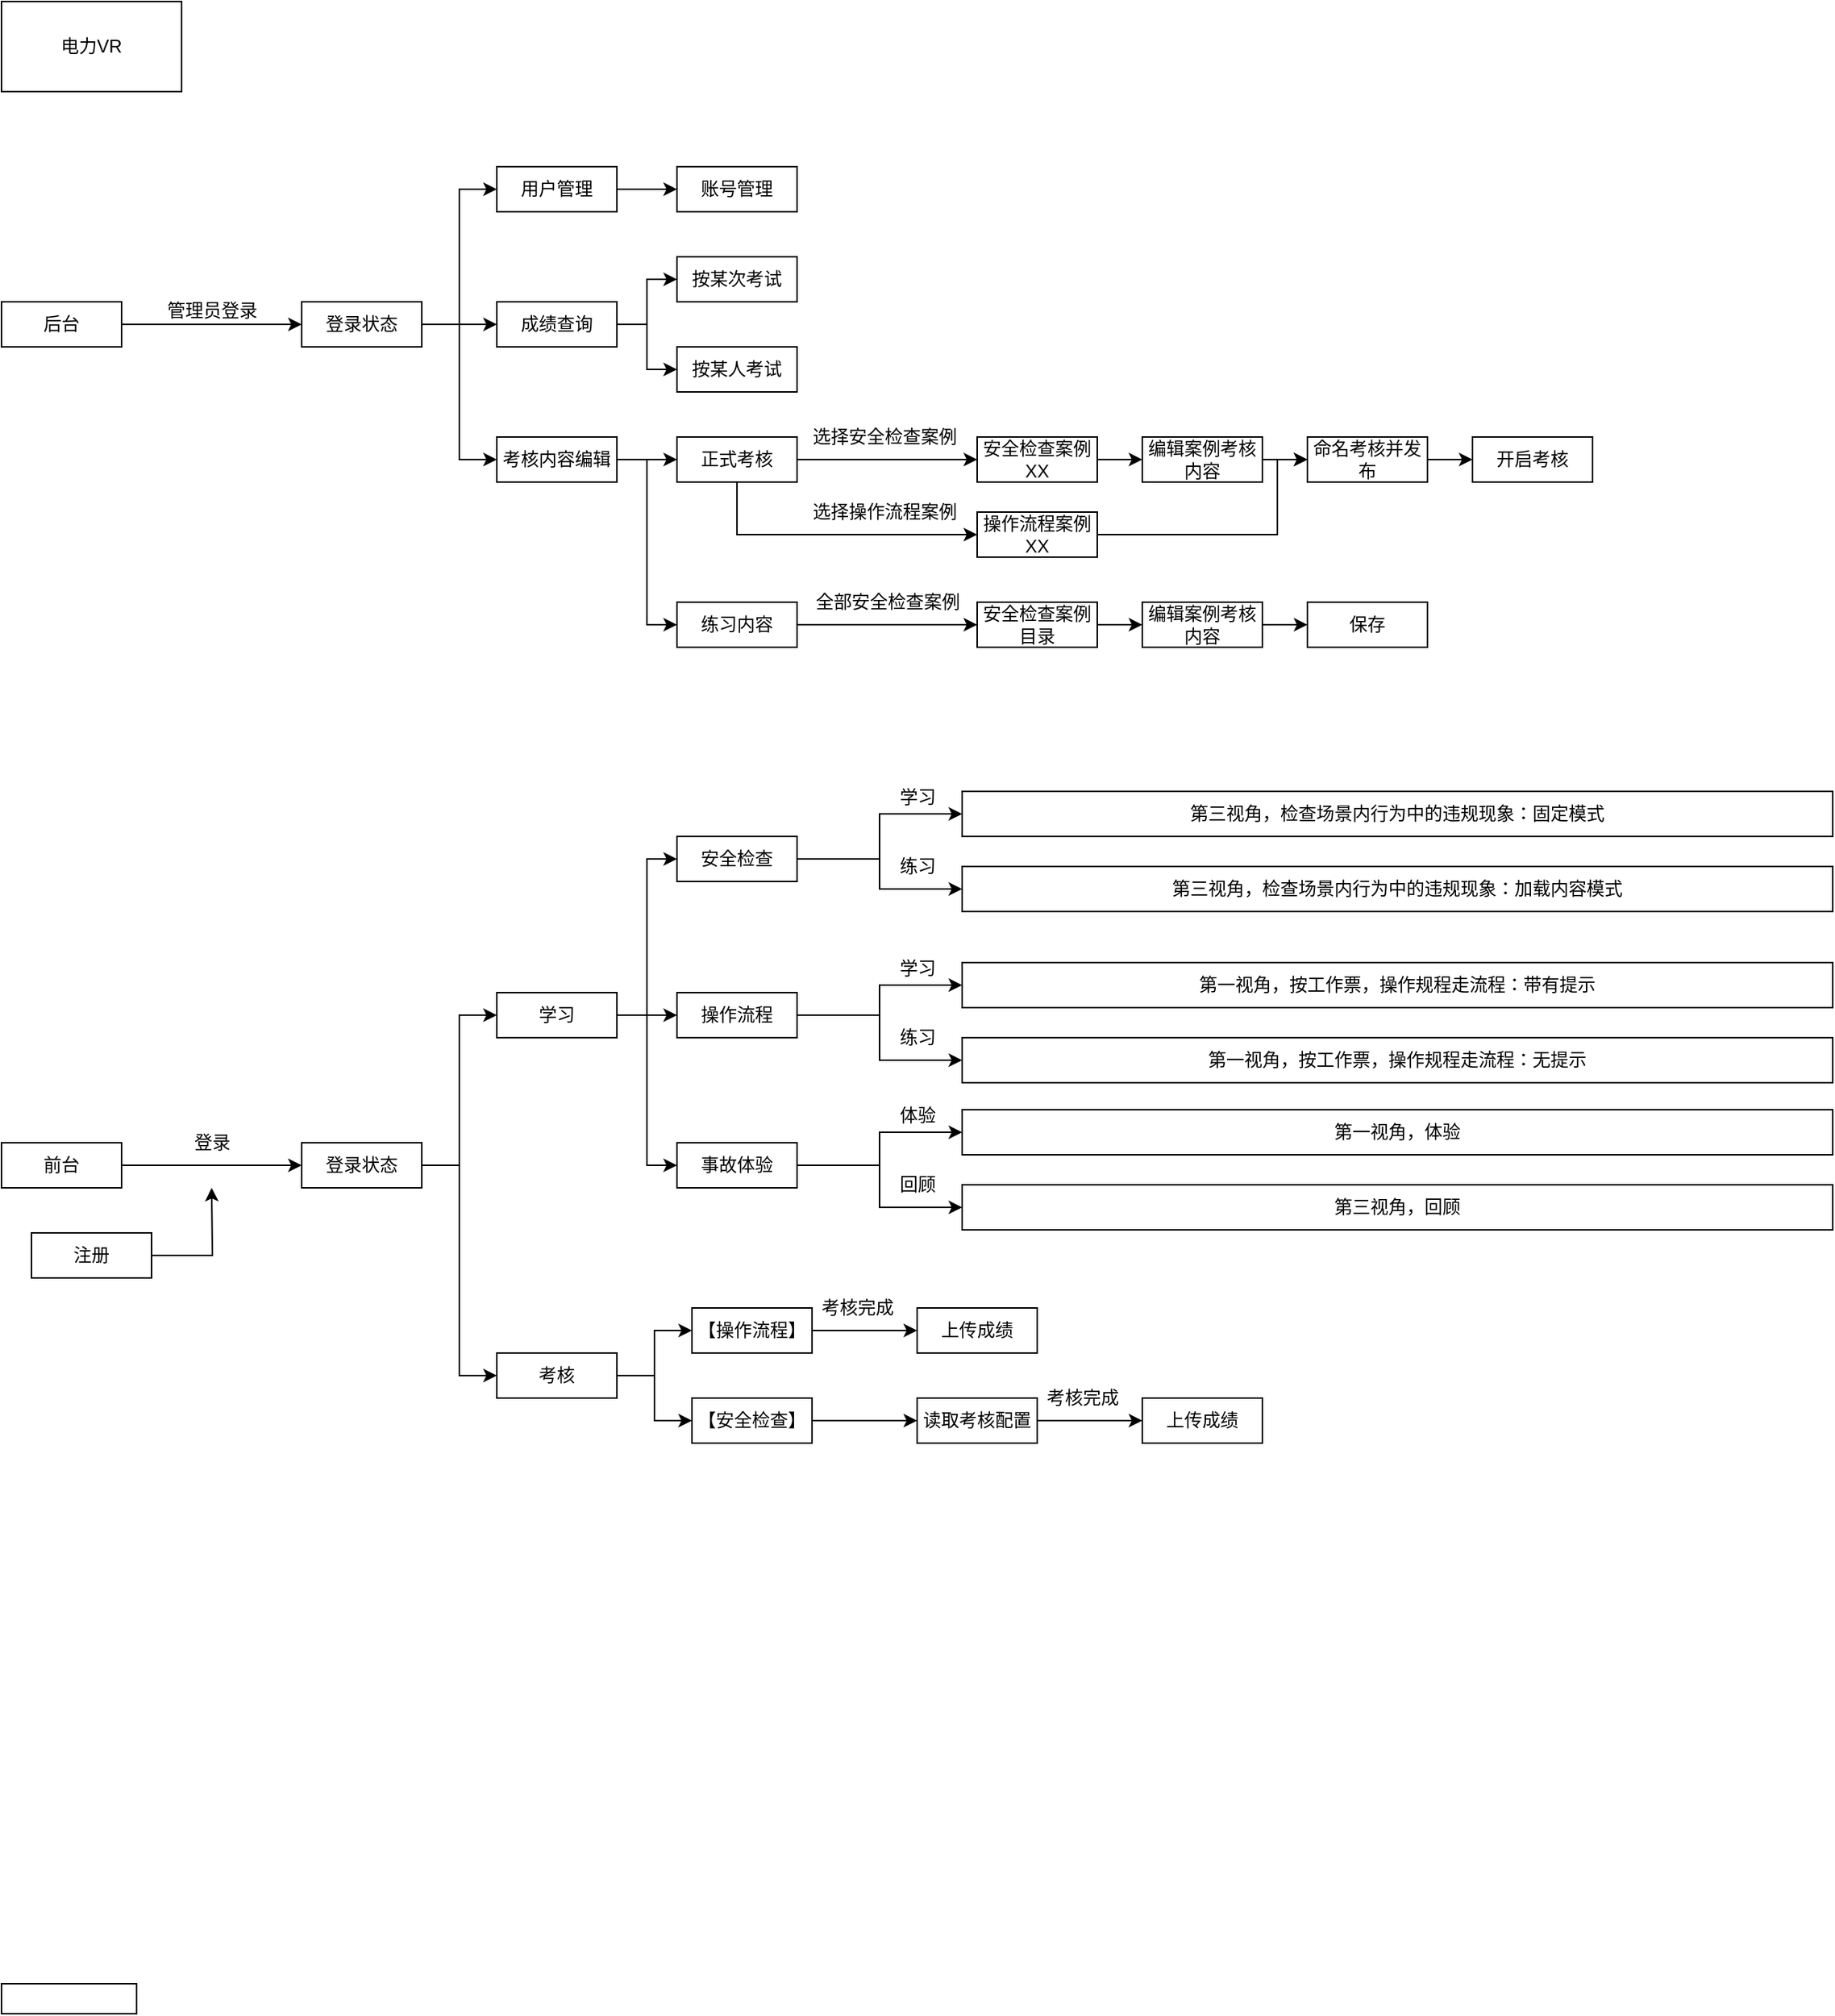 <mxfile version="13.3.0" type="github">
  <diagram id="C5RBs43oDa-KdzZeNtuy" name="Page-1">
    <mxGraphModel dx="1422" dy="762" grid="1" gridSize="10" guides="1" tooltips="1" connect="1" arrows="1" fold="1" page="1" pageScale="1" pageWidth="1500" pageHeight="1500" math="0" shadow="0">
      <root>
        <mxCell id="WIyWlLk6GJQsqaUBKTNV-0" />
        <mxCell id="WIyWlLk6GJQsqaUBKTNV-1" parent="WIyWlLk6GJQsqaUBKTNV-0" />
        <mxCell id="Rai7N2QYdQN5OBUoj8ub-0" value="电力VR" style="rounded=0;whiteSpace=wrap;html=1;" vertex="1" parent="WIyWlLk6GJQsqaUBKTNV-1">
          <mxGeometry x="40" y="50" width="120" height="60" as="geometry" />
        </mxCell>
        <mxCell id="Rai7N2QYdQN5OBUoj8ub-25" style="edgeStyle=orthogonalEdgeStyle;rounded=0;orthogonalLoop=1;jettySize=auto;html=1;exitX=1;exitY=0.5;exitDx=0;exitDy=0;entryX=0;entryY=0.5;entryDx=0;entryDy=0;" edge="1" parent="WIyWlLk6GJQsqaUBKTNV-1" source="Rai7N2QYdQN5OBUoj8ub-1" target="Rai7N2QYdQN5OBUoj8ub-24">
          <mxGeometry relative="1" as="geometry" />
        </mxCell>
        <mxCell id="Rai7N2QYdQN5OBUoj8ub-1" value="后台" style="rounded=0;whiteSpace=wrap;html=1;" vertex="1" parent="WIyWlLk6GJQsqaUBKTNV-1">
          <mxGeometry x="40" y="250" width="80" height="30" as="geometry" />
        </mxCell>
        <mxCell id="Rai7N2QYdQN5OBUoj8ub-5" style="edgeStyle=orthogonalEdgeStyle;rounded=0;orthogonalLoop=1;jettySize=auto;html=1;exitX=1;exitY=0.5;exitDx=0;exitDy=0;entryX=0;entryY=0.5;entryDx=0;entryDy=0;" edge="1" parent="WIyWlLk6GJQsqaUBKTNV-1" source="Rai7N2QYdQN5OBUoj8ub-2" target="Rai7N2QYdQN5OBUoj8ub-4">
          <mxGeometry relative="1" as="geometry" />
        </mxCell>
        <mxCell id="Rai7N2QYdQN5OBUoj8ub-2" value="前台" style="rounded=0;whiteSpace=wrap;html=1;" vertex="1" parent="WIyWlLk6GJQsqaUBKTNV-1">
          <mxGeometry x="40" y="810" width="80" height="30" as="geometry" />
        </mxCell>
        <mxCell id="Rai7N2QYdQN5OBUoj8ub-99" style="edgeStyle=orthogonalEdgeStyle;rounded=0;orthogonalLoop=1;jettySize=auto;html=1;exitX=1;exitY=0.5;exitDx=0;exitDy=0;entryX=0;entryY=0.5;entryDx=0;entryDy=0;" edge="1" parent="WIyWlLk6GJQsqaUBKTNV-1" source="Rai7N2QYdQN5OBUoj8ub-4" target="Rai7N2QYdQN5OBUoj8ub-58">
          <mxGeometry relative="1" as="geometry" />
        </mxCell>
        <mxCell id="Rai7N2QYdQN5OBUoj8ub-100" style="edgeStyle=orthogonalEdgeStyle;rounded=0;orthogonalLoop=1;jettySize=auto;html=1;exitX=1;exitY=0.5;exitDx=0;exitDy=0;entryX=0;entryY=0.5;entryDx=0;entryDy=0;" edge="1" parent="WIyWlLk6GJQsqaUBKTNV-1" source="Rai7N2QYdQN5OBUoj8ub-4" target="Rai7N2QYdQN5OBUoj8ub-8">
          <mxGeometry relative="1" as="geometry" />
        </mxCell>
        <mxCell id="Rai7N2QYdQN5OBUoj8ub-4" value="登录状态" style="rounded=0;whiteSpace=wrap;html=1;" vertex="1" parent="WIyWlLk6GJQsqaUBKTNV-1">
          <mxGeometry x="240" y="810" width="80" height="30" as="geometry" />
        </mxCell>
        <mxCell id="Rai7N2QYdQN5OBUoj8ub-6" value="登录" style="text;html=1;align=center;verticalAlign=middle;resizable=0;points=[];autosize=1;" vertex="1" parent="WIyWlLk6GJQsqaUBKTNV-1">
          <mxGeometry x="160" y="800" width="40" height="20" as="geometry" />
        </mxCell>
        <mxCell id="Rai7N2QYdQN5OBUoj8ub-13" style="edgeStyle=orthogonalEdgeStyle;rounded=0;orthogonalLoop=1;jettySize=auto;html=1;exitX=1;exitY=0.5;exitDx=0;exitDy=0;entryX=0;entryY=0.5;entryDx=0;entryDy=0;" edge="1" parent="WIyWlLk6GJQsqaUBKTNV-1" source="Rai7N2QYdQN5OBUoj8ub-8" target="Rai7N2QYdQN5OBUoj8ub-12">
          <mxGeometry relative="1" as="geometry" />
        </mxCell>
        <mxCell id="Rai7N2QYdQN5OBUoj8ub-14" style="edgeStyle=orthogonalEdgeStyle;rounded=0;orthogonalLoop=1;jettySize=auto;html=1;exitX=1;exitY=0.5;exitDx=0;exitDy=0;entryX=0;entryY=0.5;entryDx=0;entryDy=0;" edge="1" parent="WIyWlLk6GJQsqaUBKTNV-1" source="Rai7N2QYdQN5OBUoj8ub-8" target="Rai7N2QYdQN5OBUoj8ub-11">
          <mxGeometry relative="1" as="geometry" />
        </mxCell>
        <mxCell id="Rai7N2QYdQN5OBUoj8ub-8" value="考核" style="rounded=0;whiteSpace=wrap;html=1;" vertex="1" parent="WIyWlLk6GJQsqaUBKTNV-1">
          <mxGeometry x="370" y="950" width="80" height="30" as="geometry" />
        </mxCell>
        <mxCell id="Rai7N2QYdQN5OBUoj8ub-18" style="edgeStyle=orthogonalEdgeStyle;rounded=0;orthogonalLoop=1;jettySize=auto;html=1;exitX=1;exitY=0.5;exitDx=0;exitDy=0;entryX=0;entryY=0.5;entryDx=0;entryDy=0;" edge="1" parent="WIyWlLk6GJQsqaUBKTNV-1" source="Rai7N2QYdQN5OBUoj8ub-11" target="Rai7N2QYdQN5OBUoj8ub-17">
          <mxGeometry relative="1" as="geometry" />
        </mxCell>
        <mxCell id="Rai7N2QYdQN5OBUoj8ub-11" value="【安全检查】" style="rounded=0;whiteSpace=wrap;html=1;" vertex="1" parent="WIyWlLk6GJQsqaUBKTNV-1">
          <mxGeometry x="500" y="980" width="80" height="30" as="geometry" />
        </mxCell>
        <mxCell id="Rai7N2QYdQN5OBUoj8ub-16" style="edgeStyle=orthogonalEdgeStyle;rounded=0;orthogonalLoop=1;jettySize=auto;html=1;exitX=1;exitY=0.5;exitDx=0;exitDy=0;entryX=0;entryY=0.5;entryDx=0;entryDy=0;" edge="1" parent="WIyWlLk6GJQsqaUBKTNV-1" source="Rai7N2QYdQN5OBUoj8ub-12" target="Rai7N2QYdQN5OBUoj8ub-15">
          <mxGeometry relative="1" as="geometry" />
        </mxCell>
        <mxCell id="Rai7N2QYdQN5OBUoj8ub-12" value="【操作流程】" style="rounded=0;whiteSpace=wrap;html=1;" vertex="1" parent="WIyWlLk6GJQsqaUBKTNV-1">
          <mxGeometry x="500" y="920" width="80" height="30" as="geometry" />
        </mxCell>
        <mxCell id="Rai7N2QYdQN5OBUoj8ub-15" value="上传成绩" style="rounded=0;whiteSpace=wrap;html=1;" vertex="1" parent="WIyWlLk6GJQsqaUBKTNV-1">
          <mxGeometry x="650" y="920" width="80" height="30" as="geometry" />
        </mxCell>
        <mxCell id="Rai7N2QYdQN5OBUoj8ub-20" style="edgeStyle=orthogonalEdgeStyle;rounded=0;orthogonalLoop=1;jettySize=auto;html=1;exitX=1;exitY=0.5;exitDx=0;exitDy=0;entryX=0;entryY=0.5;entryDx=0;entryDy=0;" edge="1" parent="WIyWlLk6GJQsqaUBKTNV-1" source="Rai7N2QYdQN5OBUoj8ub-17" target="Rai7N2QYdQN5OBUoj8ub-19">
          <mxGeometry relative="1" as="geometry" />
        </mxCell>
        <mxCell id="Rai7N2QYdQN5OBUoj8ub-17" value="读取考核配置" style="rounded=0;whiteSpace=wrap;html=1;" vertex="1" parent="WIyWlLk6GJQsqaUBKTNV-1">
          <mxGeometry x="650" y="980" width="80" height="30" as="geometry" />
        </mxCell>
        <mxCell id="Rai7N2QYdQN5OBUoj8ub-19" value="上传成绩" style="rounded=0;whiteSpace=wrap;html=1;" vertex="1" parent="WIyWlLk6GJQsqaUBKTNV-1">
          <mxGeometry x="800" y="980" width="80" height="30" as="geometry" />
        </mxCell>
        <mxCell id="Rai7N2QYdQN5OBUoj8ub-21" value="考核完成" style="text;html=1;align=center;verticalAlign=middle;resizable=0;points=[];autosize=1;" vertex="1" parent="WIyWlLk6GJQsqaUBKTNV-1">
          <mxGeometry x="580" y="910" width="60" height="20" as="geometry" />
        </mxCell>
        <mxCell id="Rai7N2QYdQN5OBUoj8ub-22" value="考核完成" style="text;html=1;align=center;verticalAlign=middle;resizable=0;points=[];autosize=1;" vertex="1" parent="WIyWlLk6GJQsqaUBKTNV-1">
          <mxGeometry x="730" y="970" width="60" height="20" as="geometry" />
        </mxCell>
        <mxCell id="Rai7N2QYdQN5OBUoj8ub-35" style="edgeStyle=orthogonalEdgeStyle;rounded=0;orthogonalLoop=1;jettySize=auto;html=1;exitX=1;exitY=0.5;exitDx=0;exitDy=0;entryX=0;entryY=0.5;entryDx=0;entryDy=0;" edge="1" parent="WIyWlLk6GJQsqaUBKTNV-1" source="Rai7N2QYdQN5OBUoj8ub-24" target="Rai7N2QYdQN5OBUoj8ub-29">
          <mxGeometry relative="1" as="geometry" />
        </mxCell>
        <mxCell id="Rai7N2QYdQN5OBUoj8ub-36" style="edgeStyle=orthogonalEdgeStyle;rounded=0;orthogonalLoop=1;jettySize=auto;html=1;exitX=1;exitY=0.5;exitDx=0;exitDy=0;entryX=0;entryY=0.5;entryDx=0;entryDy=0;" edge="1" parent="WIyWlLk6GJQsqaUBKTNV-1" source="Rai7N2QYdQN5OBUoj8ub-24" target="Rai7N2QYdQN5OBUoj8ub-30">
          <mxGeometry relative="1" as="geometry" />
        </mxCell>
        <mxCell id="Rai7N2QYdQN5OBUoj8ub-37" style="edgeStyle=orthogonalEdgeStyle;rounded=0;orthogonalLoop=1;jettySize=auto;html=1;exitX=1;exitY=0.5;exitDx=0;exitDy=0;entryX=0;entryY=0.5;entryDx=0;entryDy=0;" edge="1" parent="WIyWlLk6GJQsqaUBKTNV-1" source="Rai7N2QYdQN5OBUoj8ub-24" target="Rai7N2QYdQN5OBUoj8ub-31">
          <mxGeometry relative="1" as="geometry" />
        </mxCell>
        <mxCell id="Rai7N2QYdQN5OBUoj8ub-24" value="登录状态" style="rounded=0;whiteSpace=wrap;html=1;" vertex="1" parent="WIyWlLk6GJQsqaUBKTNV-1">
          <mxGeometry x="240" y="250" width="80" height="30" as="geometry" />
        </mxCell>
        <mxCell id="Rai7N2QYdQN5OBUoj8ub-26" value="管理员登录" style="text;html=1;align=center;verticalAlign=middle;resizable=0;points=[];autosize=1;" vertex="1" parent="WIyWlLk6GJQsqaUBKTNV-1">
          <mxGeometry x="140" y="246" width="80" height="20" as="geometry" />
        </mxCell>
        <mxCell id="Rai7N2QYdQN5OBUoj8ub-28" style="edgeStyle=orthogonalEdgeStyle;rounded=0;orthogonalLoop=1;jettySize=auto;html=1;exitX=1;exitY=0.5;exitDx=0;exitDy=0;" edge="1" parent="WIyWlLk6GJQsqaUBKTNV-1" source="Rai7N2QYdQN5OBUoj8ub-27">
          <mxGeometry relative="1" as="geometry">
            <mxPoint x="180" y="840" as="targetPoint" />
          </mxGeometry>
        </mxCell>
        <mxCell id="Rai7N2QYdQN5OBUoj8ub-27" value="注册" style="rounded=0;whiteSpace=wrap;html=1;" vertex="1" parent="WIyWlLk6GJQsqaUBKTNV-1">
          <mxGeometry x="60" y="870" width="80" height="30" as="geometry" />
        </mxCell>
        <mxCell id="Rai7N2QYdQN5OBUoj8ub-34" style="edgeStyle=orthogonalEdgeStyle;rounded=0;orthogonalLoop=1;jettySize=auto;html=1;exitX=1;exitY=0.5;exitDx=0;exitDy=0;entryX=0;entryY=0.5;entryDx=0;entryDy=0;" edge="1" parent="WIyWlLk6GJQsqaUBKTNV-1" source="Rai7N2QYdQN5OBUoj8ub-29" target="Rai7N2QYdQN5OBUoj8ub-33">
          <mxGeometry relative="1" as="geometry" />
        </mxCell>
        <mxCell id="Rai7N2QYdQN5OBUoj8ub-29" value="用户管理" style="rounded=0;whiteSpace=wrap;html=1;" vertex="1" parent="WIyWlLk6GJQsqaUBKTNV-1">
          <mxGeometry x="370" y="160" width="80" height="30" as="geometry" />
        </mxCell>
        <mxCell id="Rai7N2QYdQN5OBUoj8ub-43" style="edgeStyle=orthogonalEdgeStyle;rounded=0;orthogonalLoop=1;jettySize=auto;html=1;exitX=1;exitY=0.5;exitDx=0;exitDy=0;entryX=0;entryY=0.5;entryDx=0;entryDy=0;" edge="1" parent="WIyWlLk6GJQsqaUBKTNV-1" source="Rai7N2QYdQN5OBUoj8ub-30" target="Rai7N2QYdQN5OBUoj8ub-42">
          <mxGeometry relative="1" as="geometry" />
        </mxCell>
        <mxCell id="Rai7N2QYdQN5OBUoj8ub-67" style="edgeStyle=orthogonalEdgeStyle;rounded=0;orthogonalLoop=1;jettySize=auto;html=1;exitX=1;exitY=0.5;exitDx=0;exitDy=0;entryX=0;entryY=0.5;entryDx=0;entryDy=0;" edge="1" parent="WIyWlLk6GJQsqaUBKTNV-1" source="Rai7N2QYdQN5OBUoj8ub-30" target="Rai7N2QYdQN5OBUoj8ub-66">
          <mxGeometry relative="1" as="geometry" />
        </mxCell>
        <mxCell id="Rai7N2QYdQN5OBUoj8ub-30" value="考核内容编辑" style="rounded=0;whiteSpace=wrap;html=1;" vertex="1" parent="WIyWlLk6GJQsqaUBKTNV-1">
          <mxGeometry x="370" y="340" width="80" height="30" as="geometry" />
        </mxCell>
        <mxCell id="Rai7N2QYdQN5OBUoj8ub-39" style="edgeStyle=orthogonalEdgeStyle;rounded=0;orthogonalLoop=1;jettySize=auto;html=1;exitX=1;exitY=0.5;exitDx=0;exitDy=0;entryX=0;entryY=0.5;entryDx=0;entryDy=0;" edge="1" parent="WIyWlLk6GJQsqaUBKTNV-1" source="Rai7N2QYdQN5OBUoj8ub-31" target="Rai7N2QYdQN5OBUoj8ub-38">
          <mxGeometry relative="1" as="geometry" />
        </mxCell>
        <mxCell id="Rai7N2QYdQN5OBUoj8ub-41" style="edgeStyle=orthogonalEdgeStyle;rounded=0;orthogonalLoop=1;jettySize=auto;html=1;exitX=1;exitY=0.5;exitDx=0;exitDy=0;entryX=0;entryY=0.5;entryDx=0;entryDy=0;" edge="1" parent="WIyWlLk6GJQsqaUBKTNV-1" source="Rai7N2QYdQN5OBUoj8ub-31" target="Rai7N2QYdQN5OBUoj8ub-40">
          <mxGeometry relative="1" as="geometry" />
        </mxCell>
        <mxCell id="Rai7N2QYdQN5OBUoj8ub-31" value="成绩查询" style="rounded=0;whiteSpace=wrap;html=1;" vertex="1" parent="WIyWlLk6GJQsqaUBKTNV-1">
          <mxGeometry x="370" y="250" width="80" height="30" as="geometry" />
        </mxCell>
        <mxCell id="Rai7N2QYdQN5OBUoj8ub-33" value="账号管理" style="rounded=0;whiteSpace=wrap;html=1;" vertex="1" parent="WIyWlLk6GJQsqaUBKTNV-1">
          <mxGeometry x="490" y="160" width="80" height="30" as="geometry" />
        </mxCell>
        <mxCell id="Rai7N2QYdQN5OBUoj8ub-38" value="按某次考试" style="rounded=0;whiteSpace=wrap;html=1;" vertex="1" parent="WIyWlLk6GJQsqaUBKTNV-1">
          <mxGeometry x="490" y="220" width="80" height="30" as="geometry" />
        </mxCell>
        <mxCell id="Rai7N2QYdQN5OBUoj8ub-40" value="按某人考试" style="rounded=0;whiteSpace=wrap;html=1;" vertex="1" parent="WIyWlLk6GJQsqaUBKTNV-1">
          <mxGeometry x="490" y="280" width="80" height="30" as="geometry" />
        </mxCell>
        <mxCell id="Rai7N2QYdQN5OBUoj8ub-47" style="edgeStyle=orthogonalEdgeStyle;rounded=0;orthogonalLoop=1;jettySize=auto;html=1;exitX=1;exitY=0.5;exitDx=0;exitDy=0;entryX=0;entryY=0.5;entryDx=0;entryDy=0;" edge="1" parent="WIyWlLk6GJQsqaUBKTNV-1" source="Rai7N2QYdQN5OBUoj8ub-42" target="Rai7N2QYdQN5OBUoj8ub-44">
          <mxGeometry relative="1" as="geometry" />
        </mxCell>
        <mxCell id="Rai7N2QYdQN5OBUoj8ub-83" style="edgeStyle=orthogonalEdgeStyle;rounded=0;orthogonalLoop=1;jettySize=auto;html=1;exitX=1;exitY=0.5;exitDx=0;exitDy=0;entryX=0;entryY=0.5;entryDx=0;entryDy=0;" edge="1" parent="WIyWlLk6GJQsqaUBKTNV-1" source="Rai7N2QYdQN5OBUoj8ub-42" target="Rai7N2QYdQN5OBUoj8ub-77">
          <mxGeometry relative="1" as="geometry">
            <Array as="points">
              <mxPoint x="530" y="355" />
              <mxPoint x="530" y="405" />
            </Array>
          </mxGeometry>
        </mxCell>
        <mxCell id="Rai7N2QYdQN5OBUoj8ub-42" value="正式考核" style="rounded=0;whiteSpace=wrap;html=1;" vertex="1" parent="WIyWlLk6GJQsqaUBKTNV-1">
          <mxGeometry x="490" y="340" width="80" height="30" as="geometry" />
        </mxCell>
        <mxCell id="Rai7N2QYdQN5OBUoj8ub-53" style="edgeStyle=orthogonalEdgeStyle;rounded=0;orthogonalLoop=1;jettySize=auto;html=1;exitX=1;exitY=0.5;exitDx=0;exitDy=0;entryX=0;entryY=0.5;entryDx=0;entryDy=0;" edge="1" parent="WIyWlLk6GJQsqaUBKTNV-1" source="Rai7N2QYdQN5OBUoj8ub-44" target="Rai7N2QYdQN5OBUoj8ub-52">
          <mxGeometry relative="1" as="geometry" />
        </mxCell>
        <mxCell id="Rai7N2QYdQN5OBUoj8ub-44" value="安全检查案例XX" style="rounded=0;whiteSpace=wrap;html=1;" vertex="1" parent="WIyWlLk6GJQsqaUBKTNV-1">
          <mxGeometry x="690" y="340" width="80" height="30" as="geometry" />
        </mxCell>
        <mxCell id="Rai7N2QYdQN5OBUoj8ub-51" value="选择安全检查案例" style="text;html=1;align=center;verticalAlign=middle;resizable=0;points=[];autosize=1;" vertex="1" parent="WIyWlLk6GJQsqaUBKTNV-1">
          <mxGeometry x="573" y="330" width="110" height="20" as="geometry" />
        </mxCell>
        <mxCell id="Rai7N2QYdQN5OBUoj8ub-55" style="edgeStyle=orthogonalEdgeStyle;rounded=0;orthogonalLoop=1;jettySize=auto;html=1;exitX=1;exitY=0.5;exitDx=0;exitDy=0;entryX=0;entryY=0.5;entryDx=0;entryDy=0;" edge="1" parent="WIyWlLk6GJQsqaUBKTNV-1" source="Rai7N2QYdQN5OBUoj8ub-52" target="Rai7N2QYdQN5OBUoj8ub-54">
          <mxGeometry relative="1" as="geometry" />
        </mxCell>
        <mxCell id="Rai7N2QYdQN5OBUoj8ub-52" value="编辑案例考核内容" style="rounded=0;whiteSpace=wrap;html=1;" vertex="1" parent="WIyWlLk6GJQsqaUBKTNV-1">
          <mxGeometry x="800" y="340" width="80" height="30" as="geometry" />
        </mxCell>
        <mxCell id="Rai7N2QYdQN5OBUoj8ub-57" style="edgeStyle=orthogonalEdgeStyle;rounded=0;orthogonalLoop=1;jettySize=auto;html=1;exitX=1;exitY=0.5;exitDx=0;exitDy=0;entryX=0;entryY=0.5;entryDx=0;entryDy=0;" edge="1" parent="WIyWlLk6GJQsqaUBKTNV-1" source="Rai7N2QYdQN5OBUoj8ub-54" target="Rai7N2QYdQN5OBUoj8ub-56">
          <mxGeometry relative="1" as="geometry" />
        </mxCell>
        <mxCell id="Rai7N2QYdQN5OBUoj8ub-54" value="命名考核并发布" style="rounded=0;whiteSpace=wrap;html=1;" vertex="1" parent="WIyWlLk6GJQsqaUBKTNV-1">
          <mxGeometry x="910" y="340" width="80" height="30" as="geometry" />
        </mxCell>
        <mxCell id="Rai7N2QYdQN5OBUoj8ub-56" value="开启考核" style="rounded=0;whiteSpace=wrap;html=1;" vertex="1" parent="WIyWlLk6GJQsqaUBKTNV-1">
          <mxGeometry x="1020" y="340" width="80" height="30" as="geometry" />
        </mxCell>
        <mxCell id="Rai7N2QYdQN5OBUoj8ub-63" style="edgeStyle=orthogonalEdgeStyle;rounded=0;orthogonalLoop=1;jettySize=auto;html=1;exitX=1;exitY=0.5;exitDx=0;exitDy=0;entryX=0;entryY=0.5;entryDx=0;entryDy=0;" edge="1" parent="WIyWlLk6GJQsqaUBKTNV-1" source="Rai7N2QYdQN5OBUoj8ub-58" target="Rai7N2QYdQN5OBUoj8ub-60">
          <mxGeometry relative="1" as="geometry" />
        </mxCell>
        <mxCell id="Rai7N2QYdQN5OBUoj8ub-64" style="edgeStyle=orthogonalEdgeStyle;rounded=0;orthogonalLoop=1;jettySize=auto;html=1;exitX=1;exitY=0.5;exitDx=0;exitDy=0;entryX=0;entryY=0.5;entryDx=0;entryDy=0;" edge="1" parent="WIyWlLk6GJQsqaUBKTNV-1" source="Rai7N2QYdQN5OBUoj8ub-58" target="Rai7N2QYdQN5OBUoj8ub-61">
          <mxGeometry relative="1" as="geometry" />
        </mxCell>
        <mxCell id="Rai7N2QYdQN5OBUoj8ub-65" style="edgeStyle=orthogonalEdgeStyle;rounded=0;orthogonalLoop=1;jettySize=auto;html=1;exitX=1;exitY=0.5;exitDx=0;exitDy=0;entryX=0;entryY=0.5;entryDx=0;entryDy=0;" edge="1" parent="WIyWlLk6GJQsqaUBKTNV-1" source="Rai7N2QYdQN5OBUoj8ub-58" target="Rai7N2QYdQN5OBUoj8ub-62">
          <mxGeometry relative="1" as="geometry" />
        </mxCell>
        <mxCell id="Rai7N2QYdQN5OBUoj8ub-58" value="学习" style="rounded=0;whiteSpace=wrap;html=1;" vertex="1" parent="WIyWlLk6GJQsqaUBKTNV-1">
          <mxGeometry x="370" y="710" width="80" height="30" as="geometry" />
        </mxCell>
        <mxCell id="Rai7N2QYdQN5OBUoj8ub-88" style="edgeStyle=orthogonalEdgeStyle;rounded=0;orthogonalLoop=1;jettySize=auto;html=1;exitX=1;exitY=0.5;exitDx=0;exitDy=0;entryX=0;entryY=0.5;entryDx=0;entryDy=0;" edge="1" parent="WIyWlLk6GJQsqaUBKTNV-1" source="Rai7N2QYdQN5OBUoj8ub-60" target="Rai7N2QYdQN5OBUoj8ub-86">
          <mxGeometry relative="1" as="geometry" />
        </mxCell>
        <mxCell id="Rai7N2QYdQN5OBUoj8ub-89" style="edgeStyle=orthogonalEdgeStyle;rounded=0;orthogonalLoop=1;jettySize=auto;html=1;exitX=1;exitY=0.5;exitDx=0;exitDy=0;entryX=0;entryY=0.5;entryDx=0;entryDy=0;" edge="1" parent="WIyWlLk6GJQsqaUBKTNV-1" source="Rai7N2QYdQN5OBUoj8ub-60" target="Rai7N2QYdQN5OBUoj8ub-87">
          <mxGeometry relative="1" as="geometry" />
        </mxCell>
        <mxCell id="Rai7N2QYdQN5OBUoj8ub-60" value="安全检查" style="rounded=0;whiteSpace=wrap;html=1;" vertex="1" parent="WIyWlLk6GJQsqaUBKTNV-1">
          <mxGeometry x="490" y="606" width="80" height="30" as="geometry" />
        </mxCell>
        <mxCell id="Rai7N2QYdQN5OBUoj8ub-97" style="edgeStyle=orthogonalEdgeStyle;rounded=0;orthogonalLoop=1;jettySize=auto;html=1;exitX=1;exitY=0.5;exitDx=0;exitDy=0;entryX=0;entryY=0.5;entryDx=0;entryDy=0;" edge="1" parent="WIyWlLk6GJQsqaUBKTNV-1" source="Rai7N2QYdQN5OBUoj8ub-61" target="Rai7N2QYdQN5OBUoj8ub-93">
          <mxGeometry relative="1" as="geometry" />
        </mxCell>
        <mxCell id="Rai7N2QYdQN5OBUoj8ub-98" style="edgeStyle=orthogonalEdgeStyle;rounded=0;orthogonalLoop=1;jettySize=auto;html=1;exitX=1;exitY=0.5;exitDx=0;exitDy=0;" edge="1" parent="WIyWlLk6GJQsqaUBKTNV-1" source="Rai7N2QYdQN5OBUoj8ub-61" target="Rai7N2QYdQN5OBUoj8ub-92">
          <mxGeometry relative="1" as="geometry" />
        </mxCell>
        <mxCell id="Rai7N2QYdQN5OBUoj8ub-61" value="操作流程" style="rounded=0;whiteSpace=wrap;html=1;" vertex="1" parent="WIyWlLk6GJQsqaUBKTNV-1">
          <mxGeometry x="490" y="710" width="80" height="30" as="geometry" />
        </mxCell>
        <mxCell id="Rai7N2QYdQN5OBUoj8ub-106" style="edgeStyle=orthogonalEdgeStyle;rounded=0;orthogonalLoop=1;jettySize=auto;html=1;exitX=1;exitY=0.5;exitDx=0;exitDy=0;entryX=0;entryY=0.5;entryDx=0;entryDy=0;" edge="1" parent="WIyWlLk6GJQsqaUBKTNV-1" source="Rai7N2QYdQN5OBUoj8ub-62" target="Rai7N2QYdQN5OBUoj8ub-102">
          <mxGeometry relative="1" as="geometry" />
        </mxCell>
        <mxCell id="Rai7N2QYdQN5OBUoj8ub-107" style="edgeStyle=orthogonalEdgeStyle;rounded=0;orthogonalLoop=1;jettySize=auto;html=1;exitX=1;exitY=0.5;exitDx=0;exitDy=0;entryX=0;entryY=0.5;entryDx=0;entryDy=0;" edge="1" parent="WIyWlLk6GJQsqaUBKTNV-1" source="Rai7N2QYdQN5OBUoj8ub-62" target="Rai7N2QYdQN5OBUoj8ub-103">
          <mxGeometry relative="1" as="geometry" />
        </mxCell>
        <mxCell id="Rai7N2QYdQN5OBUoj8ub-62" value="事故体验" style="rounded=0;whiteSpace=wrap;html=1;" vertex="1" parent="WIyWlLk6GJQsqaUBKTNV-1">
          <mxGeometry x="490" y="810" width="80" height="30" as="geometry" />
        </mxCell>
        <mxCell id="Rai7N2QYdQN5OBUoj8ub-69" style="edgeStyle=orthogonalEdgeStyle;rounded=0;orthogonalLoop=1;jettySize=auto;html=1;exitX=1;exitY=0.5;exitDx=0;exitDy=0;entryX=0;entryY=0.5;entryDx=0;entryDy=0;" edge="1" parent="WIyWlLk6GJQsqaUBKTNV-1" source="Rai7N2QYdQN5OBUoj8ub-66" target="Rai7N2QYdQN5OBUoj8ub-68">
          <mxGeometry relative="1" as="geometry" />
        </mxCell>
        <mxCell id="Rai7N2QYdQN5OBUoj8ub-66" value="练习内容" style="rounded=0;whiteSpace=wrap;html=1;" vertex="1" parent="WIyWlLk6GJQsqaUBKTNV-1">
          <mxGeometry x="490" y="450" width="80" height="30" as="geometry" />
        </mxCell>
        <mxCell id="Rai7N2QYdQN5OBUoj8ub-73" style="edgeStyle=orthogonalEdgeStyle;rounded=0;orthogonalLoop=1;jettySize=auto;html=1;exitX=1;exitY=0.5;exitDx=0;exitDy=0;entryX=0;entryY=0.5;entryDx=0;entryDy=0;" edge="1" parent="WIyWlLk6GJQsqaUBKTNV-1" source="Rai7N2QYdQN5OBUoj8ub-68" target="Rai7N2QYdQN5OBUoj8ub-72">
          <mxGeometry relative="1" as="geometry" />
        </mxCell>
        <mxCell id="Rai7N2QYdQN5OBUoj8ub-68" value="安全检查案例目录" style="rounded=0;whiteSpace=wrap;html=1;" vertex="1" parent="WIyWlLk6GJQsqaUBKTNV-1">
          <mxGeometry x="690" y="450" width="80" height="30" as="geometry" />
        </mxCell>
        <mxCell id="Rai7N2QYdQN5OBUoj8ub-71" value="全部安全检查案例" style="text;html=1;align=center;verticalAlign=middle;resizable=0;points=[];autosize=1;" vertex="1" parent="WIyWlLk6GJQsqaUBKTNV-1">
          <mxGeometry x="575" y="440" width="110" height="20" as="geometry" />
        </mxCell>
        <mxCell id="Rai7N2QYdQN5OBUoj8ub-75" style="edgeStyle=orthogonalEdgeStyle;rounded=0;orthogonalLoop=1;jettySize=auto;html=1;exitX=1;exitY=0.5;exitDx=0;exitDy=0;entryX=0;entryY=0.5;entryDx=0;entryDy=0;" edge="1" parent="WIyWlLk6GJQsqaUBKTNV-1" source="Rai7N2QYdQN5OBUoj8ub-72" target="Rai7N2QYdQN5OBUoj8ub-74">
          <mxGeometry relative="1" as="geometry" />
        </mxCell>
        <mxCell id="Rai7N2QYdQN5OBUoj8ub-72" value="编辑案例考核内容" style="rounded=0;whiteSpace=wrap;html=1;" vertex="1" parent="WIyWlLk6GJQsqaUBKTNV-1">
          <mxGeometry x="800" y="450" width="80" height="30" as="geometry" />
        </mxCell>
        <mxCell id="Rai7N2QYdQN5OBUoj8ub-74" value="保存" style="rounded=0;whiteSpace=wrap;html=1;" vertex="1" parent="WIyWlLk6GJQsqaUBKTNV-1">
          <mxGeometry x="910" y="450" width="80" height="30" as="geometry" />
        </mxCell>
        <mxCell id="Rai7N2QYdQN5OBUoj8ub-85" style="edgeStyle=orthogonalEdgeStyle;rounded=0;orthogonalLoop=1;jettySize=auto;html=1;exitX=1;exitY=0.5;exitDx=0;exitDy=0;entryX=0;entryY=0.5;entryDx=0;entryDy=0;" edge="1" parent="WIyWlLk6GJQsqaUBKTNV-1" source="Rai7N2QYdQN5OBUoj8ub-77" target="Rai7N2QYdQN5OBUoj8ub-54">
          <mxGeometry relative="1" as="geometry">
            <Array as="points">
              <mxPoint x="890" y="405" />
              <mxPoint x="890" y="355" />
            </Array>
          </mxGeometry>
        </mxCell>
        <mxCell id="Rai7N2QYdQN5OBUoj8ub-77" value="操作流程案例XX" style="rounded=0;whiteSpace=wrap;html=1;" vertex="1" parent="WIyWlLk6GJQsqaUBKTNV-1">
          <mxGeometry x="690" y="390" width="80" height="30" as="geometry" />
        </mxCell>
        <mxCell id="Rai7N2QYdQN5OBUoj8ub-84" value="选择操作流程案例" style="text;html=1;align=center;verticalAlign=middle;resizable=0;points=[];autosize=1;" vertex="1" parent="WIyWlLk6GJQsqaUBKTNV-1">
          <mxGeometry x="573" y="380" width="110" height="20" as="geometry" />
        </mxCell>
        <mxCell id="Rai7N2QYdQN5OBUoj8ub-86" value="第三视角，检查场景内行为中的违规现象：固定模式" style="rounded=0;whiteSpace=wrap;html=1;" vertex="1" parent="WIyWlLk6GJQsqaUBKTNV-1">
          <mxGeometry x="680" y="576" width="580" height="30" as="geometry" />
        </mxCell>
        <mxCell id="Rai7N2QYdQN5OBUoj8ub-87" value="第三视角，检查场景内行为中的违规现象：加载内容模式" style="rounded=0;whiteSpace=wrap;html=1;" vertex="1" parent="WIyWlLk6GJQsqaUBKTNV-1">
          <mxGeometry x="680" y="626" width="580" height="30" as="geometry" />
        </mxCell>
        <mxCell id="Rai7N2QYdQN5OBUoj8ub-90" value="学习" style="text;html=1;align=center;verticalAlign=middle;resizable=0;points=[];autosize=1;" vertex="1" parent="WIyWlLk6GJQsqaUBKTNV-1">
          <mxGeometry x="630" y="570" width="40" height="20" as="geometry" />
        </mxCell>
        <mxCell id="Rai7N2QYdQN5OBUoj8ub-91" value="练习" style="text;html=1;align=center;verticalAlign=middle;resizable=0;points=[];autosize=1;" vertex="1" parent="WIyWlLk6GJQsqaUBKTNV-1">
          <mxGeometry x="630" y="616" width="40" height="20" as="geometry" />
        </mxCell>
        <mxCell id="Rai7N2QYdQN5OBUoj8ub-92" value="第一视角，按工作票，操作规程走流程：带有提示" style="rounded=0;whiteSpace=wrap;html=1;" vertex="1" parent="WIyWlLk6GJQsqaUBKTNV-1">
          <mxGeometry x="680" y="690" width="580" height="30" as="geometry" />
        </mxCell>
        <mxCell id="Rai7N2QYdQN5OBUoj8ub-93" value="第一视角，按工作票，操作规程走流程：无提示" style="rounded=0;whiteSpace=wrap;html=1;" vertex="1" parent="WIyWlLk6GJQsqaUBKTNV-1">
          <mxGeometry x="680" y="740" width="580" height="30" as="geometry" />
        </mxCell>
        <mxCell id="Rai7N2QYdQN5OBUoj8ub-94" value="学习" style="text;html=1;align=center;verticalAlign=middle;resizable=0;points=[];autosize=1;" vertex="1" parent="WIyWlLk6GJQsqaUBKTNV-1">
          <mxGeometry x="630" y="684" width="40" height="20" as="geometry" />
        </mxCell>
        <mxCell id="Rai7N2QYdQN5OBUoj8ub-95" value="练习" style="text;html=1;align=center;verticalAlign=middle;resizable=0;points=[];autosize=1;" vertex="1" parent="WIyWlLk6GJQsqaUBKTNV-1">
          <mxGeometry x="630" y="730" width="40" height="20" as="geometry" />
        </mxCell>
        <mxCell id="Rai7N2QYdQN5OBUoj8ub-102" value="第一视角，体验" style="rounded=0;whiteSpace=wrap;html=1;" vertex="1" parent="WIyWlLk6GJQsqaUBKTNV-1">
          <mxGeometry x="680" y="788" width="580" height="30" as="geometry" />
        </mxCell>
        <mxCell id="Rai7N2QYdQN5OBUoj8ub-103" value="第三视角，回顾" style="rounded=0;whiteSpace=wrap;html=1;" vertex="1" parent="WIyWlLk6GJQsqaUBKTNV-1">
          <mxGeometry x="680" y="838" width="580" height="30" as="geometry" />
        </mxCell>
        <mxCell id="Rai7N2QYdQN5OBUoj8ub-104" value="体验" style="text;html=1;align=center;verticalAlign=middle;resizable=0;points=[];autosize=1;" vertex="1" parent="WIyWlLk6GJQsqaUBKTNV-1">
          <mxGeometry x="630" y="782" width="40" height="20" as="geometry" />
        </mxCell>
        <mxCell id="Rai7N2QYdQN5OBUoj8ub-105" value="回顾" style="text;html=1;align=center;verticalAlign=middle;resizable=0;points=[];autosize=1;" vertex="1" parent="WIyWlLk6GJQsqaUBKTNV-1">
          <mxGeometry x="630" y="828" width="40" height="20" as="geometry" />
        </mxCell>
        <mxCell id="Rai7N2QYdQN5OBUoj8ub-108" value="" style="rounded=0;whiteSpace=wrap;html=1;" vertex="1" parent="WIyWlLk6GJQsqaUBKTNV-1">
          <mxGeometry x="40" y="1370" width="90" height="20" as="geometry" />
        </mxCell>
      </root>
    </mxGraphModel>
  </diagram>
</mxfile>
